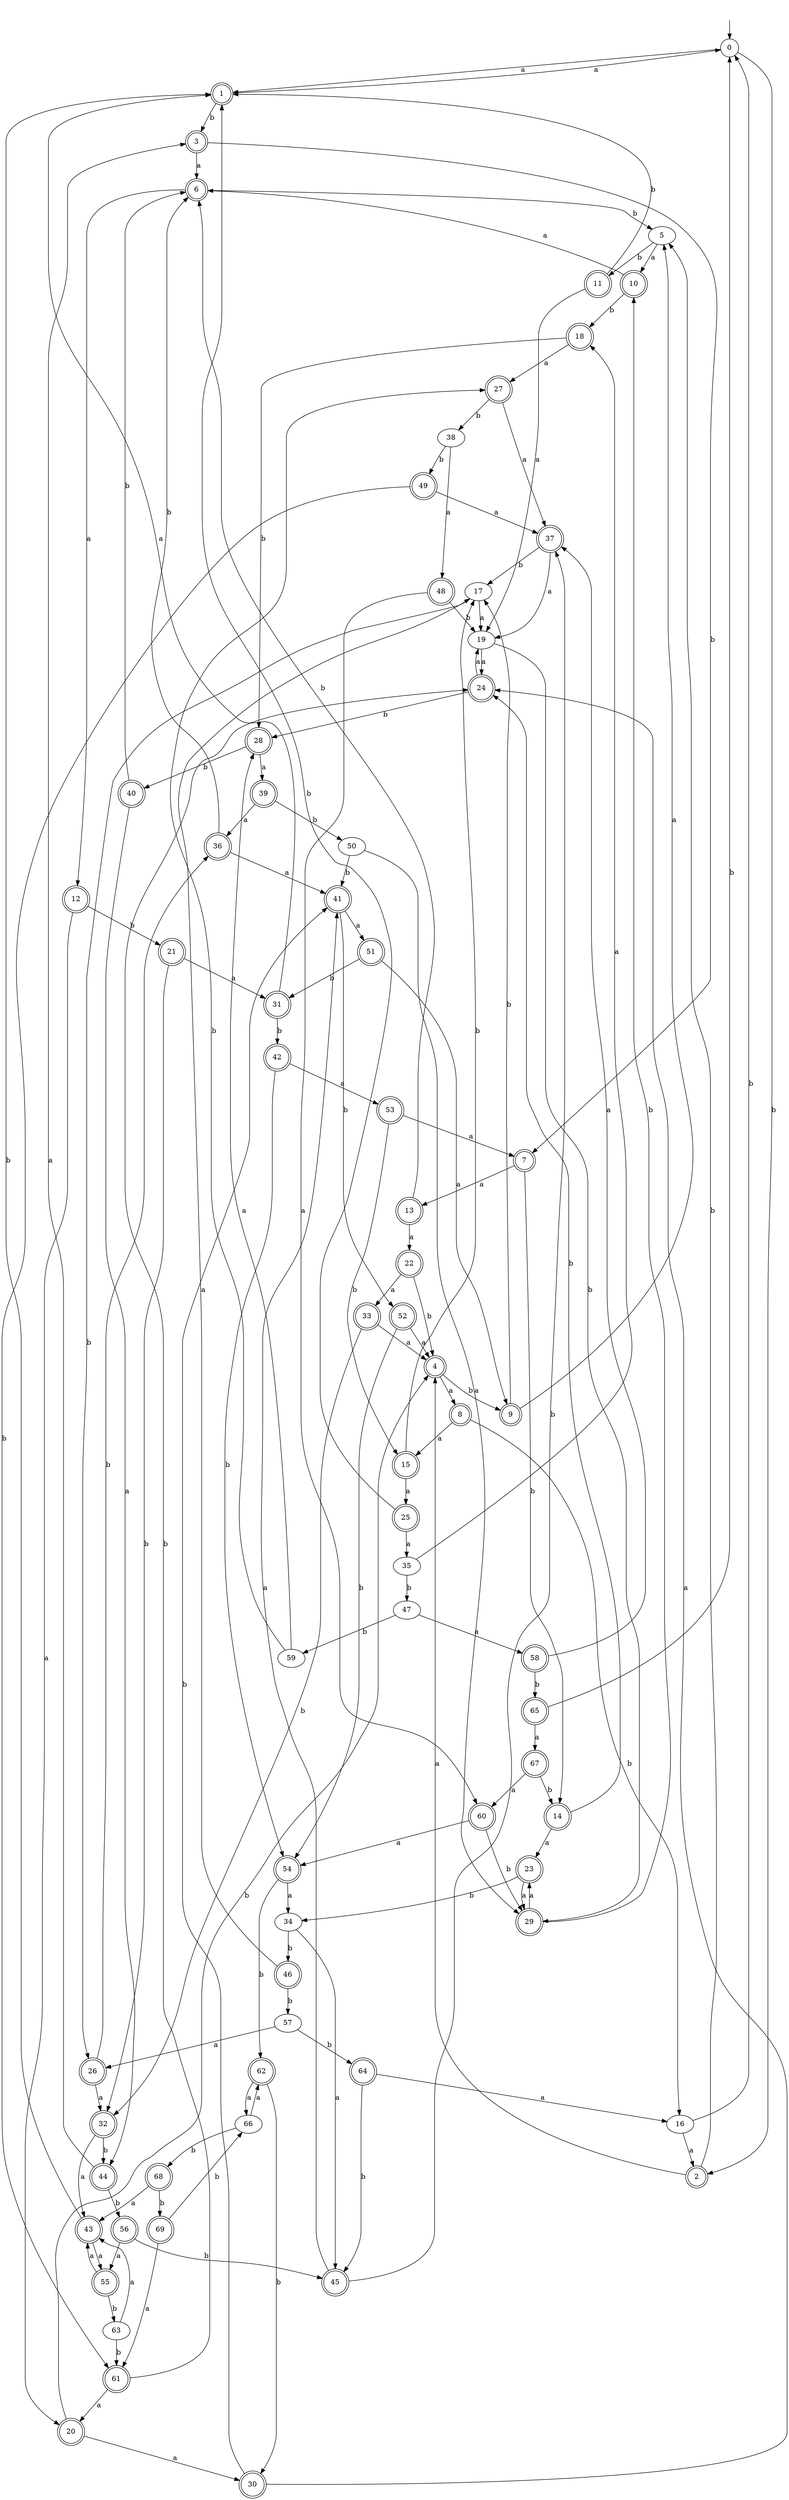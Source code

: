 digraph RandomDFA {
  __start0 [label="", shape=none];
  __start0 -> 0 [label=""];
  0 [shape=circle]
  0 -> 1 [label="a"]
  0 -> 2 [label="b"]
  1 [shape=doublecircle]
  1 -> 0 [label="a"]
  1 -> 3 [label="b"]
  2 [shape=doublecircle]
  2 -> 4 [label="a"]
  2 -> 5 [label="b"]
  3 [shape=doublecircle]
  3 -> 6 [label="a"]
  3 -> 7 [label="b"]
  4 [shape=doublecircle]
  4 -> 8 [label="a"]
  4 -> 9 [label="b"]
  5
  5 -> 10 [label="a"]
  5 -> 11 [label="b"]
  6 [shape=doublecircle]
  6 -> 12 [label="a"]
  6 -> 5 [label="b"]
  7 [shape=doublecircle]
  7 -> 13 [label="a"]
  7 -> 14 [label="b"]
  8 [shape=doublecircle]
  8 -> 15 [label="a"]
  8 -> 16 [label="b"]
  9 [shape=doublecircle]
  9 -> 5 [label="a"]
  9 -> 17 [label="b"]
  10 [shape=doublecircle]
  10 -> 6 [label="a"]
  10 -> 18 [label="b"]
  11 [shape=doublecircle]
  11 -> 19 [label="a"]
  11 -> 1 [label="b"]
  12 [shape=doublecircle]
  12 -> 20 [label="a"]
  12 -> 21 [label="b"]
  13 [shape=doublecircle]
  13 -> 22 [label="a"]
  13 -> 6 [label="b"]
  14 [shape=doublecircle]
  14 -> 23 [label="a"]
  14 -> 24 [label="b"]
  15 [shape=doublecircle]
  15 -> 25 [label="a"]
  15 -> 17 [label="b"]
  16
  16 -> 2 [label="a"]
  16 -> 0 [label="b"]
  17
  17 -> 19 [label="a"]
  17 -> 26 [label="b"]
  18 [shape=doublecircle]
  18 -> 27 [label="a"]
  18 -> 28 [label="b"]
  19
  19 -> 24 [label="a"]
  19 -> 29 [label="b"]
  20 [shape=doublecircle]
  20 -> 30 [label="a"]
  20 -> 4 [label="b"]
  21 [shape=doublecircle]
  21 -> 31 [label="a"]
  21 -> 32 [label="b"]
  22 [shape=doublecircle]
  22 -> 33 [label="a"]
  22 -> 4 [label="b"]
  23 [shape=doublecircle]
  23 -> 29 [label="a"]
  23 -> 34 [label="b"]
  24 [shape=doublecircle]
  24 -> 19 [label="a"]
  24 -> 28 [label="b"]
  25 [shape=doublecircle]
  25 -> 35 [label="a"]
  25 -> 1 [label="b"]
  26 [shape=doublecircle]
  26 -> 32 [label="a"]
  26 -> 36 [label="b"]
  27 [shape=doublecircle]
  27 -> 37 [label="a"]
  27 -> 38 [label="b"]
  28 [shape=doublecircle]
  28 -> 39 [label="a"]
  28 -> 40 [label="b"]
  29 [shape=doublecircle]
  29 -> 23 [label="a"]
  29 -> 10 [label="b"]
  30 [shape=doublecircle]
  30 -> 24 [label="a"]
  30 -> 41 [label="b"]
  31 [shape=doublecircle]
  31 -> 1 [label="a"]
  31 -> 42 [label="b"]
  32 [shape=doublecircle]
  32 -> 43 [label="a"]
  32 -> 44 [label="b"]
  33 [shape=doublecircle]
  33 -> 4 [label="a"]
  33 -> 32 [label="b"]
  34
  34 -> 45 [label="a"]
  34 -> 46 [label="b"]
  35
  35 -> 18 [label="a"]
  35 -> 47 [label="b"]
  36 [shape=doublecircle]
  36 -> 41 [label="a"]
  36 -> 6 [label="b"]
  37 [shape=doublecircle]
  37 -> 19 [label="a"]
  37 -> 17 [label="b"]
  38
  38 -> 48 [label="a"]
  38 -> 49 [label="b"]
  39 [shape=doublecircle]
  39 -> 36 [label="a"]
  39 -> 50 [label="b"]
  40 [shape=doublecircle]
  40 -> 44 [label="a"]
  40 -> 6 [label="b"]
  41 [shape=doublecircle]
  41 -> 51 [label="a"]
  41 -> 52 [label="b"]
  42 [shape=doublecircle]
  42 -> 53 [label="a"]
  42 -> 54 [label="b"]
  43 [shape=doublecircle]
  43 -> 55 [label="a"]
  43 -> 1 [label="b"]
  44 [shape=doublecircle]
  44 -> 3 [label="a"]
  44 -> 56 [label="b"]
  45 [shape=doublecircle]
  45 -> 41 [label="a"]
  45 -> 37 [label="b"]
  46 [shape=doublecircle]
  46 -> 17 [label="a"]
  46 -> 57 [label="b"]
  47
  47 -> 58 [label="a"]
  47 -> 59 [label="b"]
  48 [shape=doublecircle]
  48 -> 60 [label="a"]
  48 -> 19 [label="b"]
  49 [shape=doublecircle]
  49 -> 37 [label="a"]
  49 -> 61 [label="b"]
  50
  50 -> 29 [label="a"]
  50 -> 41 [label="b"]
  51 [shape=doublecircle]
  51 -> 9 [label="a"]
  51 -> 31 [label="b"]
  52 [shape=doublecircle]
  52 -> 4 [label="a"]
  52 -> 54 [label="b"]
  53 [shape=doublecircle]
  53 -> 7 [label="a"]
  53 -> 15 [label="b"]
  54 [shape=doublecircle]
  54 -> 34 [label="a"]
  54 -> 62 [label="b"]
  55 [shape=doublecircle]
  55 -> 43 [label="a"]
  55 -> 63 [label="b"]
  56 [shape=doublecircle]
  56 -> 55 [label="a"]
  56 -> 45 [label="b"]
  57
  57 -> 26 [label="a"]
  57 -> 64 [label="b"]
  58 [shape=doublecircle]
  58 -> 37 [label="a"]
  58 -> 65 [label="b"]
  59
  59 -> 28 [label="a"]
  59 -> 27 [label="b"]
  60 [shape=doublecircle]
  60 -> 54 [label="a"]
  60 -> 29 [label="b"]
  61 [shape=doublecircle]
  61 -> 20 [label="a"]
  61 -> 24 [label="b"]
  62 [shape=doublecircle]
  62 -> 66 [label="a"]
  62 -> 30 [label="b"]
  63
  63 -> 43 [label="a"]
  63 -> 61 [label="b"]
  64 [shape=doublecircle]
  64 -> 16 [label="a"]
  64 -> 45 [label="b"]
  65 [shape=doublecircle]
  65 -> 67 [label="a"]
  65 -> 0 [label="b"]
  66
  66 -> 62 [label="a"]
  66 -> 68 [label="b"]
  67 [shape=doublecircle]
  67 -> 60 [label="a"]
  67 -> 14 [label="b"]
  68 [shape=doublecircle]
  68 -> 43 [label="a"]
  68 -> 69 [label="b"]
  69 [shape=doublecircle]
  69 -> 61 [label="a"]
  69 -> 66 [label="b"]
}
